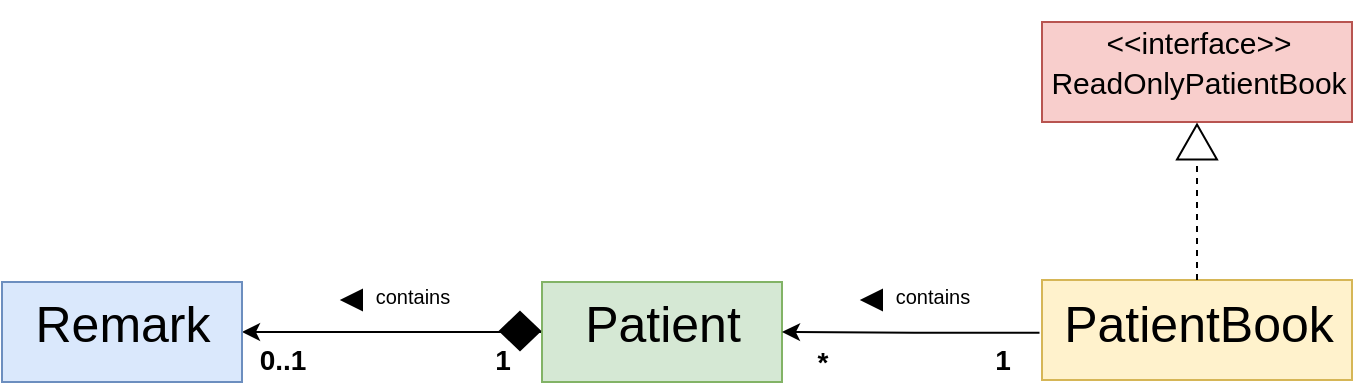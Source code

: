 <mxfile version="13.8.3" type="device"><diagram id="pWqK2U7bCta3QDFsQahJ" name="Page-1"><mxGraphModel dx="1038" dy="585" grid="1" gridSize="10" guides="1" tooltips="1" connect="1" arrows="1" fold="1" page="1" pageScale="1" pageWidth="827" pageHeight="1169" math="0" shadow="0"><root><mxCell id="0"/><mxCell id="1" parent="0"/><mxCell id="G2f1mKFjZXZLt1GAsRdI-12" style="edgeStyle=orthogonalEdgeStyle;rounded=0;orthogonalLoop=1;jettySize=auto;html=1;entryX=1;entryY=0.5;entryDx=0;entryDy=0;" edge="1" parent="1" source="G2f1mKFjZXZLt1GAsRdI-1" target="G2f1mKFjZXZLt1GAsRdI-5"><mxGeometry relative="1" as="geometry"/></mxCell><mxCell id="G2f1mKFjZXZLt1GAsRdI-1" value="" style="rounded=0;whiteSpace=wrap;html=1;fillColor=#d5e8d4;strokeColor=#82b366;" vertex="1" parent="1"><mxGeometry x="330" y="160" width="120" height="50" as="geometry"/></mxCell><mxCell id="G2f1mKFjZXZLt1GAsRdI-4" value="&lt;font style=&quot;font-size: 25px&quot;&gt;Patient&lt;/font&gt;" style="text;html=1;resizable=0;autosize=1;align=center;verticalAlign=middle;points=[];fillColor=none;strokeColor=none;rounded=0;strokeWidth=7;" vertex="1" parent="1"><mxGeometry x="345" y="170" width="90" height="20" as="geometry"/></mxCell><mxCell id="G2f1mKFjZXZLt1GAsRdI-5" value="" style="rounded=0;whiteSpace=wrap;html=1;fillColor=#dae8fc;strokeColor=#6c8ebf;" vertex="1" parent="1"><mxGeometry x="60" y="160" width="120" height="50" as="geometry"/></mxCell><mxCell id="G2f1mKFjZXZLt1GAsRdI-6" value="&lt;font style=&quot;font-size: 25px&quot;&gt;Remark&lt;/font&gt;" style="text;html=1;resizable=0;autosize=1;align=center;verticalAlign=middle;points=[];fillColor=none;strokeColor=none;rounded=0;strokeWidth=7;" vertex="1" parent="1"><mxGeometry x="70" y="170" width="100" height="20" as="geometry"/></mxCell><mxCell id="G2f1mKFjZXZLt1GAsRdI-7" value="" style="rounded=0;whiteSpace=wrap;html=1;fillColor=#fff2cc;strokeColor=#d6b656;" vertex="1" parent="1"><mxGeometry x="580" y="159" width="155" height="50" as="geometry"/></mxCell><mxCell id="G2f1mKFjZXZLt1GAsRdI-13" style="edgeStyle=orthogonalEdgeStyle;rounded=0;orthogonalLoop=1;jettySize=auto;html=1;entryX=1;entryY=0.5;entryDx=0;entryDy=0;exitX=-0.025;exitY=0.77;exitDx=0;exitDy=0;exitPerimeter=0;" edge="1" parent="1" source="G2f1mKFjZXZLt1GAsRdI-8" target="G2f1mKFjZXZLt1GAsRdI-1"><mxGeometry relative="1" as="geometry"/></mxCell><mxCell id="G2f1mKFjZXZLt1GAsRdI-8" value="&lt;font style=&quot;font-size: 25px&quot;&gt;PatientBook&lt;/font&gt;" style="text;html=1;resizable=0;autosize=1;align=center;verticalAlign=middle;points=[];fillColor=none;strokeColor=none;rounded=0;strokeWidth=7;" vertex="1" parent="1"><mxGeometry x="582.5" y="170" width="150" height="20" as="geometry"/></mxCell><mxCell id="G2f1mKFjZXZLt1GAsRdI-14" value="&lt;span style=&quot;font-size: 10px&quot;&gt;contains&lt;/span&gt;" style="text;html=1;resizable=0;autosize=1;align=center;verticalAlign=middle;points=[];fillColor=none;strokeColor=none;rounded=0;strokeWidth=7;" vertex="1" parent="1"><mxGeometry x="240" y="157" width="50" height="20" as="geometry"/></mxCell><mxCell id="G2f1mKFjZXZLt1GAsRdI-17" value="" style="html=1;shadow=0;dashed=0;align=center;verticalAlign=middle;shape=mxgraph.arrows2.arrow;dy=0.6;dx=40;flipH=1;notch=0;strokeWidth=1;fillColor=#000000;" vertex="1" parent="1"><mxGeometry x="230" y="164" width="10" height="10" as="geometry"/></mxCell><mxCell id="G2f1mKFjZXZLt1GAsRdI-21" value="&lt;span style=&quot;font-size: 10px&quot;&gt;contains&lt;/span&gt;" style="text;html=1;resizable=0;autosize=1;align=center;verticalAlign=middle;points=[];fillColor=none;strokeColor=none;rounded=0;strokeWidth=7;" vertex="1" parent="1"><mxGeometry x="500" y="157" width="50" height="20" as="geometry"/></mxCell><mxCell id="G2f1mKFjZXZLt1GAsRdI-22" value="" style="html=1;shadow=0;dashed=0;align=center;verticalAlign=middle;shape=mxgraph.arrows2.arrow;dy=0.6;dx=40;flipH=1;notch=0;strokeWidth=1;fillColor=#000000;" vertex="1" parent="1"><mxGeometry x="490" y="164" width="10" height="10" as="geometry"/></mxCell><mxCell id="G2f1mKFjZXZLt1GAsRdI-23" value="&lt;b&gt;&lt;font style=&quot;font-size: 14px&quot;&gt;0..1&lt;/font&gt;&lt;/b&gt;" style="text;html=1;resizable=0;autosize=1;align=center;verticalAlign=middle;points=[];fillColor=none;strokeColor=none;rounded=0;strokeWidth=7;" vertex="1" parent="1"><mxGeometry x="180" y="189" width="40" height="20" as="geometry"/></mxCell><mxCell id="G2f1mKFjZXZLt1GAsRdI-24" value="&lt;b&gt;&lt;font style=&quot;font-size: 14px&quot;&gt;*&lt;/font&gt;&lt;/b&gt;" style="text;html=1;resizable=0;autosize=1;align=center;verticalAlign=middle;points=[];fillColor=none;strokeColor=none;rounded=0;strokeWidth=7;" vertex="1" parent="1"><mxGeometry x="460" y="190" width="20" height="20" as="geometry"/></mxCell><mxCell id="G2f1mKFjZXZLt1GAsRdI-25" value="&lt;b&gt;&lt;font style=&quot;font-size: 14px&quot;&gt;1&lt;/font&gt;&lt;/b&gt;" style="text;html=1;resizable=0;autosize=1;align=center;verticalAlign=middle;points=[];fillColor=none;strokeColor=none;rounded=0;strokeWidth=7;" vertex="1" parent="1"><mxGeometry x="300" y="189" width="20" height="20" as="geometry"/></mxCell><mxCell id="G2f1mKFjZXZLt1GAsRdI-26" value="&lt;b&gt;&lt;font style=&quot;font-size: 14px&quot;&gt;1&lt;/font&gt;&lt;/b&gt;" style="text;html=1;resizable=0;autosize=1;align=center;verticalAlign=middle;points=[];fillColor=none;strokeColor=none;rounded=0;strokeWidth=7;" vertex="1" parent="1"><mxGeometry x="550" y="189" width="20" height="20" as="geometry"/></mxCell><mxCell id="G2f1mKFjZXZLt1GAsRdI-27" value="" style="rhombus;whiteSpace=wrap;html=1;strokeWidth=1;fillColor=#000000;" vertex="1" parent="1"><mxGeometry x="309" y="175" width="20" height="19" as="geometry"/></mxCell><mxCell id="G2f1mKFjZXZLt1GAsRdI-28" value="" style="rounded=0;whiteSpace=wrap;html=1;fillColor=#f8cecc;strokeColor=#b85450;" vertex="1" parent="1"><mxGeometry x="580" y="30" width="155" height="50" as="geometry"/></mxCell><mxCell id="G2f1mKFjZXZLt1GAsRdI-29" value="&lt;pre&gt;&lt;span style=&quot;font-size: 15px ; font-family: &amp;#34;helvetica&amp;#34; ; white-space: nowrap&quot;&gt;ReadOnlyPatientBook&lt;/span&gt;&lt;br&gt;&lt;/pre&gt;" style="text;html=1;resizable=0;autosize=1;align=center;verticalAlign=middle;points=[];fillColor=none;strokeColor=none;rounded=0;strokeWidth=7;" vertex="1" parent="1"><mxGeometry x="577.5" y="40" width="160" height="40" as="geometry"/></mxCell><mxCell id="G2f1mKFjZXZLt1GAsRdI-31" value="" style="endArrow=none;dashed=1;html=1;exitX=0.5;exitY=0;exitDx=0;exitDy=0;" edge="1" parent="1" source="G2f1mKFjZXZLt1GAsRdI-7" target="G2f1mKFjZXZLt1GAsRdI-32"><mxGeometry width="50" height="50" relative="1" as="geometry"><mxPoint x="390" y="270" as="sourcePoint"/><mxPoint x="658" y="100" as="targetPoint"/></mxGeometry></mxCell><mxCell id="G2f1mKFjZXZLt1GAsRdI-32" value="" style="html=1;shadow=0;dashed=0;align=center;verticalAlign=middle;shape=mxgraph.arrows2.arrow;dy=0.6;dx=40;flipH=1;notch=0;strokeWidth=1;rotation=90;fillColor=none;" vertex="1" parent="1"><mxGeometry x="648.75" y="80" width="17.5" height="20" as="geometry"/></mxCell><mxCell id="G2f1mKFjZXZLt1GAsRdI-33" value="&lt;pre&gt;&lt;span style=&quot;font-size: 15px ; font-family: &amp;#34;helvetica&amp;#34; ; white-space: nowrap&quot;&gt;&amp;lt;&amp;lt;interface&amp;gt;&amp;gt;&lt;/span&gt;&lt;br&gt;&lt;/pre&gt;" style="text;html=1;resizable=0;autosize=1;align=center;verticalAlign=middle;points=[];fillColor=none;strokeColor=none;rounded=0;strokeWidth=7;" vertex="1" parent="1"><mxGeometry x="602.5" y="20" width="110" height="40" as="geometry"/></mxCell></root></mxGraphModel></diagram></mxfile>
